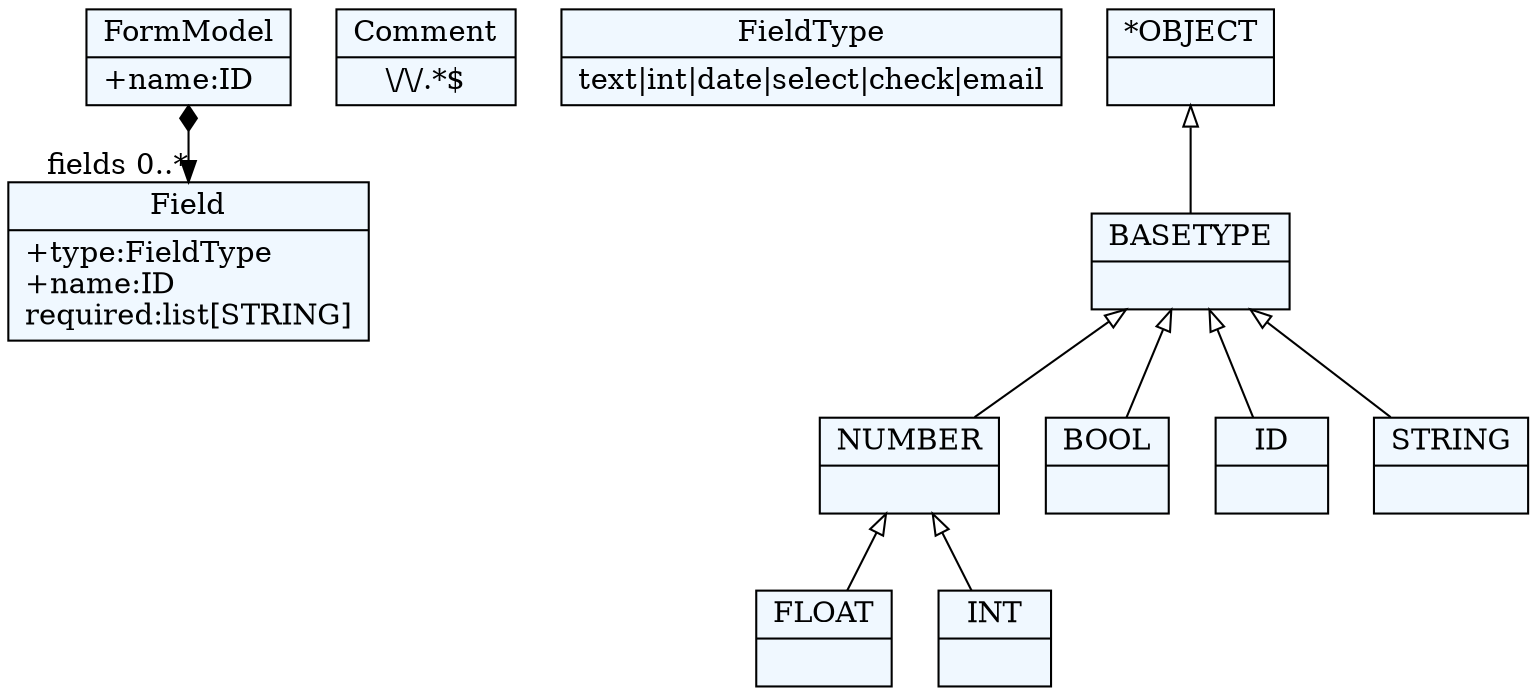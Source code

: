 
    digraph xtext {
    fontname = "Bitstream Vera Sans"
    fontsize = 8
    node[
        shape=record,
        style=filled,
        fillcolor=aliceblue
    ]
    nodesep = 0.3
    edge[dir=black,arrowtail=empty]


93984136766824 -> 93984136768808[arrowtail=diamond, dir=both, headlabel="fields 0..*"]
93984136766824[ label="{FormModel|+name:ID\l}"]

93984136774504[ label="{Comment|\\/\\/.*$}"]

93984136768808[ label="{Field|+type:FieldType\l+name:ID\lrequired:list[STRING]\l}"]

93984136770792[ label="{FieldType|text\|int\|date\|select\|check\|email}"]

93984136562792[ label="{BASETYPE|}"]
93984136562792 -> 93984136559272 [dir=back]
93984136562792 -> 93984136550296 [dir=back]
93984136562792 -> 93984136544264 [dir=back]
93984136562792 -> 93984136547400 [dir=back]

93984136544264[ label="{ID|}"]

93984136556232[ label="{FLOAT|}"]

93984136550296[ label="{BOOL|}"]

93984136559272[ label="{NUMBER|}"]
93984136559272 -> 93984136556232 [dir=back]
93984136559272 -> 93984136553192 [dir=back]

93984136547400[ label="{STRING|}"]

93984136553192[ label="{INT|}"]

93984136565832[ label="{*OBJECT|}"]
93984136565832 -> 93984136562792 [dir=back]


}
